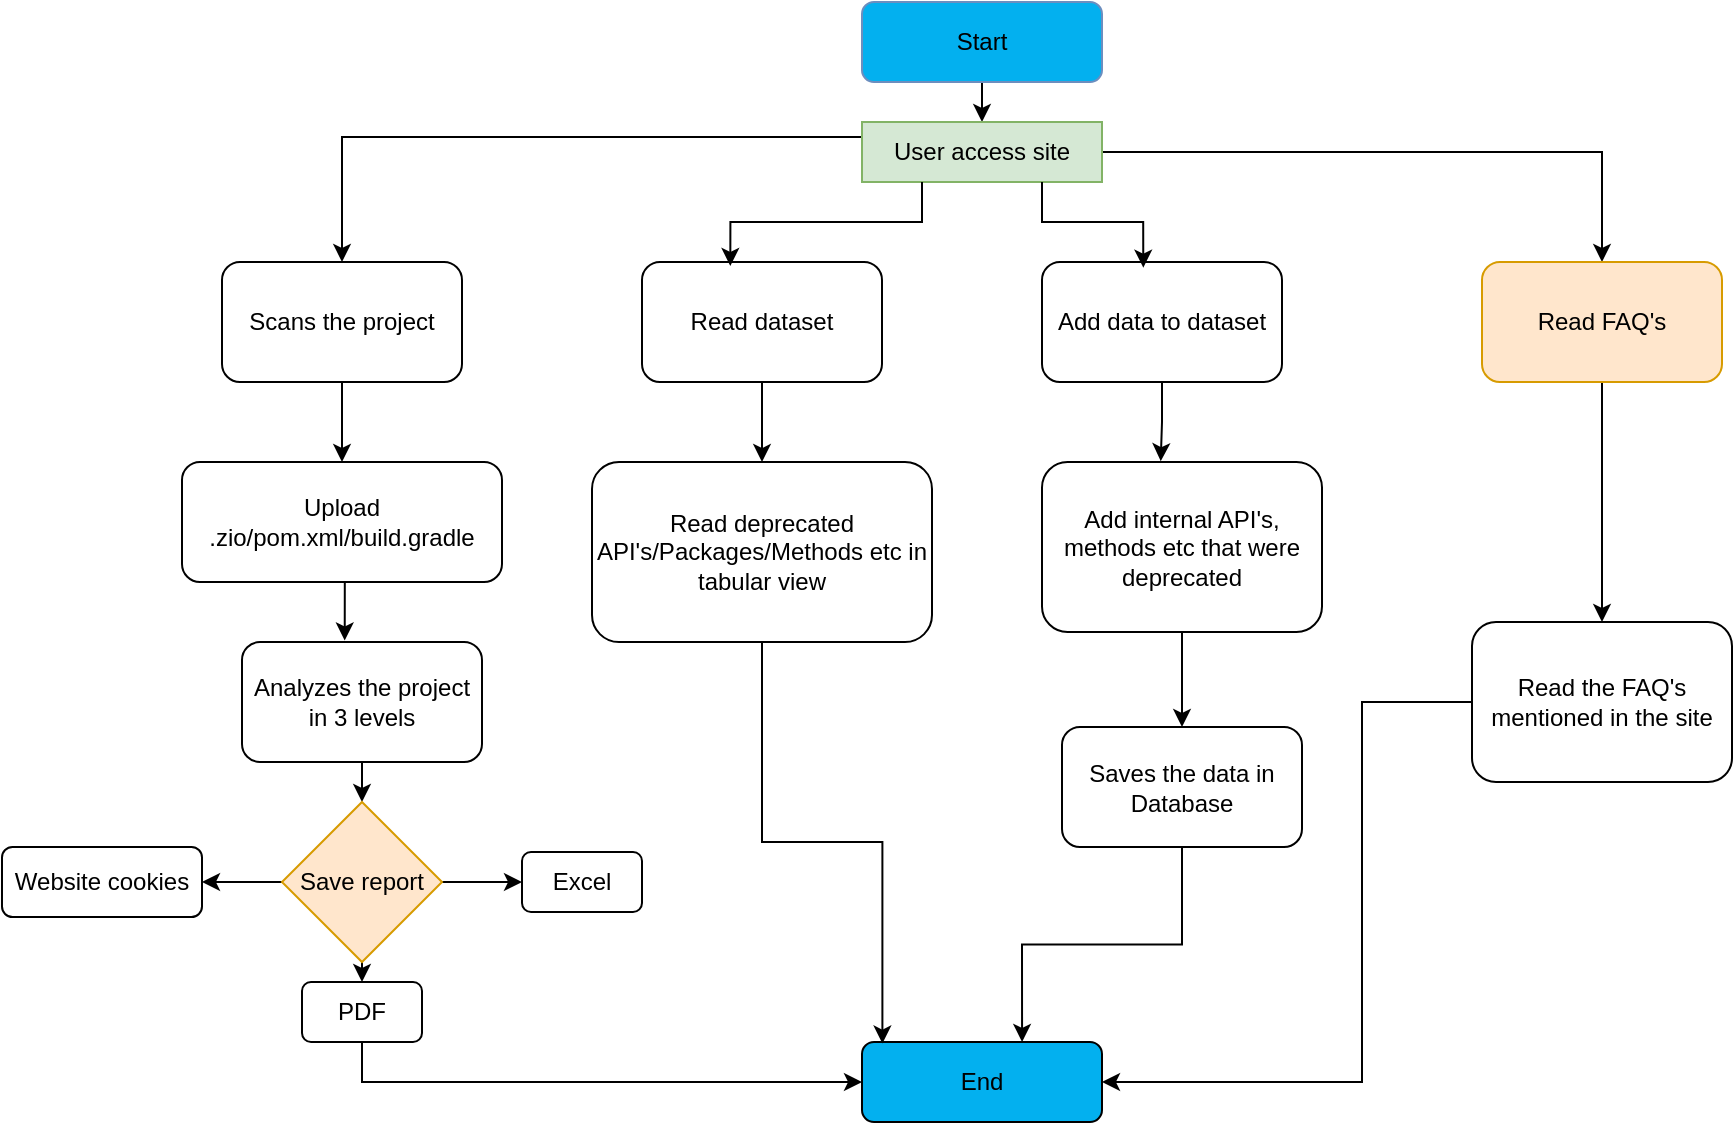 <mxfile version="24.6.5" type="github">
  <diagram id="C5RBs43oDa-KdzZeNtuy" name="Page-1">
    <mxGraphModel dx="2171" dy="569" grid="1" gridSize="10" guides="1" tooltips="1" connect="1" arrows="1" fold="1" page="1" pageScale="1" pageWidth="1169" pageHeight="827" math="0" shadow="0">
      <root>
        <mxCell id="WIyWlLk6GJQsqaUBKTNV-0" />
        <mxCell id="WIyWlLk6GJQsqaUBKTNV-1" parent="WIyWlLk6GJQsqaUBKTNV-0" />
        <mxCell id="Jqhit5c_1ASvDGuujrBs-23" style="edgeStyle=orthogonalEdgeStyle;rounded=0;orthogonalLoop=1;jettySize=auto;html=1;exitX=0.5;exitY=1;exitDx=0;exitDy=0;entryX=0.5;entryY=0;entryDx=0;entryDy=0;" edge="1" parent="WIyWlLk6GJQsqaUBKTNV-1" source="WIyWlLk6GJQsqaUBKTNV-3" target="Jqhit5c_1ASvDGuujrBs-0">
          <mxGeometry relative="1" as="geometry" />
        </mxCell>
        <mxCell id="WIyWlLk6GJQsqaUBKTNV-3" value="Start" style="rounded=1;whiteSpace=wrap;html=1;fontSize=12;glass=0;strokeWidth=1;shadow=0;fillColor=#03b0ef;strokeColor=#6c8ebf;" parent="WIyWlLk6GJQsqaUBKTNV-1" vertex="1">
          <mxGeometry x="360" y="10" width="120" height="40" as="geometry" />
        </mxCell>
        <mxCell id="WIyWlLk6GJQsqaUBKTNV-11" value="End" style="rounded=1;whiteSpace=wrap;html=1;fontSize=12;glass=0;strokeWidth=1;shadow=0;fillColor=#03b0ef;" parent="WIyWlLk6GJQsqaUBKTNV-1" vertex="1">
          <mxGeometry x="360" y="530" width="120" height="40" as="geometry" />
        </mxCell>
        <mxCell id="Jqhit5c_1ASvDGuujrBs-24" style="edgeStyle=orthogonalEdgeStyle;rounded=0;orthogonalLoop=1;jettySize=auto;html=1;exitX=0;exitY=0.25;exitDx=0;exitDy=0;entryX=0.5;entryY=0;entryDx=0;entryDy=0;" edge="1" parent="WIyWlLk6GJQsqaUBKTNV-1" source="Jqhit5c_1ASvDGuujrBs-0" target="Jqhit5c_1ASvDGuujrBs-1">
          <mxGeometry relative="1" as="geometry" />
        </mxCell>
        <mxCell id="Jqhit5c_1ASvDGuujrBs-27" style="edgeStyle=orthogonalEdgeStyle;rounded=0;orthogonalLoop=1;jettySize=auto;html=1;entryX=0.5;entryY=0;entryDx=0;entryDy=0;" edge="1" parent="WIyWlLk6GJQsqaUBKTNV-1" source="Jqhit5c_1ASvDGuujrBs-0" target="Jqhit5c_1ASvDGuujrBs-4">
          <mxGeometry relative="1" as="geometry" />
        </mxCell>
        <mxCell id="Jqhit5c_1ASvDGuujrBs-0" value="User access site" style="rounded=0;whiteSpace=wrap;html=1;fillColor=#d5e8d4;strokeColor=#82b366;" vertex="1" parent="WIyWlLk6GJQsqaUBKTNV-1">
          <mxGeometry x="360" y="70" width="120" height="30" as="geometry" />
        </mxCell>
        <mxCell id="Jqhit5c_1ASvDGuujrBs-21" style="edgeStyle=orthogonalEdgeStyle;rounded=0;orthogonalLoop=1;jettySize=auto;html=1;exitX=0.5;exitY=1;exitDx=0;exitDy=0;" edge="1" parent="WIyWlLk6GJQsqaUBKTNV-1" source="Jqhit5c_1ASvDGuujrBs-1" target="Jqhit5c_1ASvDGuujrBs-5">
          <mxGeometry relative="1" as="geometry" />
        </mxCell>
        <mxCell id="Jqhit5c_1ASvDGuujrBs-1" value="Scans the project" style="rounded=1;whiteSpace=wrap;html=1;" vertex="1" parent="WIyWlLk6GJQsqaUBKTNV-1">
          <mxGeometry x="40" y="140" width="120" height="60" as="geometry" />
        </mxCell>
        <mxCell id="Jqhit5c_1ASvDGuujrBs-29" style="edgeStyle=orthogonalEdgeStyle;rounded=0;orthogonalLoop=1;jettySize=auto;html=1;exitX=0.5;exitY=1;exitDx=0;exitDy=0;entryX=0.5;entryY=0;entryDx=0;entryDy=0;" edge="1" parent="WIyWlLk6GJQsqaUBKTNV-1" source="Jqhit5c_1ASvDGuujrBs-2" target="Jqhit5c_1ASvDGuujrBs-28">
          <mxGeometry relative="1" as="geometry" />
        </mxCell>
        <mxCell id="Jqhit5c_1ASvDGuujrBs-2" value="Read dataset" style="rounded=1;whiteSpace=wrap;html=1;" vertex="1" parent="WIyWlLk6GJQsqaUBKTNV-1">
          <mxGeometry x="250" y="140" width="120" height="60" as="geometry" />
        </mxCell>
        <mxCell id="Jqhit5c_1ASvDGuujrBs-3" value="Add data to dataset" style="rounded=1;whiteSpace=wrap;html=1;" vertex="1" parent="WIyWlLk6GJQsqaUBKTNV-1">
          <mxGeometry x="450" y="140" width="120" height="60" as="geometry" />
        </mxCell>
        <mxCell id="Jqhit5c_1ASvDGuujrBs-33" style="edgeStyle=orthogonalEdgeStyle;rounded=0;orthogonalLoop=1;jettySize=auto;html=1;entryX=0.5;entryY=0;entryDx=0;entryDy=0;" edge="1" parent="WIyWlLk6GJQsqaUBKTNV-1" source="Jqhit5c_1ASvDGuujrBs-4" target="Jqhit5c_1ASvDGuujrBs-32">
          <mxGeometry relative="1" as="geometry" />
        </mxCell>
        <mxCell id="Jqhit5c_1ASvDGuujrBs-4" value="Read FAQ&#39;s" style="rounded=1;whiteSpace=wrap;html=1;fillColor=#ffe6cc;strokeColor=#d79b00;" vertex="1" parent="WIyWlLk6GJQsqaUBKTNV-1">
          <mxGeometry x="670" y="140" width="120" height="60" as="geometry" />
        </mxCell>
        <mxCell id="Jqhit5c_1ASvDGuujrBs-5" value="Upload .zio/pom.xml/build.gradle" style="rounded=1;whiteSpace=wrap;html=1;" vertex="1" parent="WIyWlLk6GJQsqaUBKTNV-1">
          <mxGeometry x="20" y="240" width="160" height="60" as="geometry" />
        </mxCell>
        <mxCell id="Jqhit5c_1ASvDGuujrBs-19" style="edgeStyle=orthogonalEdgeStyle;rounded=0;orthogonalLoop=1;jettySize=auto;html=1;exitX=0.5;exitY=1;exitDx=0;exitDy=0;entryX=0.5;entryY=0;entryDx=0;entryDy=0;" edge="1" parent="WIyWlLk6GJQsqaUBKTNV-1" source="Jqhit5c_1ASvDGuujrBs-7" target="Jqhit5c_1ASvDGuujrBs-8">
          <mxGeometry relative="1" as="geometry" />
        </mxCell>
        <mxCell id="Jqhit5c_1ASvDGuujrBs-7" value="Analyzes the project in 3 levels" style="rounded=1;whiteSpace=wrap;html=1;" vertex="1" parent="WIyWlLk6GJQsqaUBKTNV-1">
          <mxGeometry x="50" y="330" width="120" height="60" as="geometry" />
        </mxCell>
        <mxCell id="Jqhit5c_1ASvDGuujrBs-16" style="edgeStyle=orthogonalEdgeStyle;rounded=0;orthogonalLoop=1;jettySize=auto;html=1;exitX=1;exitY=0.5;exitDx=0;exitDy=0;entryX=0;entryY=0.5;entryDx=0;entryDy=0;" edge="1" parent="WIyWlLk6GJQsqaUBKTNV-1" source="Jqhit5c_1ASvDGuujrBs-8" target="Jqhit5c_1ASvDGuujrBs-9">
          <mxGeometry relative="1" as="geometry" />
        </mxCell>
        <mxCell id="Jqhit5c_1ASvDGuujrBs-17" style="edgeStyle=orthogonalEdgeStyle;rounded=0;orthogonalLoop=1;jettySize=auto;html=1;exitX=0;exitY=0.5;exitDx=0;exitDy=0;entryX=1;entryY=0.5;entryDx=0;entryDy=0;" edge="1" parent="WIyWlLk6GJQsqaUBKTNV-1" source="Jqhit5c_1ASvDGuujrBs-8" target="Jqhit5c_1ASvDGuujrBs-11">
          <mxGeometry relative="1" as="geometry" />
        </mxCell>
        <mxCell id="Jqhit5c_1ASvDGuujrBs-18" style="edgeStyle=orthogonalEdgeStyle;rounded=0;orthogonalLoop=1;jettySize=auto;html=1;exitX=0.5;exitY=1;exitDx=0;exitDy=0;entryX=0.5;entryY=0;entryDx=0;entryDy=0;" edge="1" parent="WIyWlLk6GJQsqaUBKTNV-1" source="Jqhit5c_1ASvDGuujrBs-8" target="Jqhit5c_1ASvDGuujrBs-10">
          <mxGeometry relative="1" as="geometry" />
        </mxCell>
        <mxCell id="Jqhit5c_1ASvDGuujrBs-8" value="Save report" style="rhombus;whiteSpace=wrap;html=1;fillColor=#ffe6cc;strokeColor=#d79b00;" vertex="1" parent="WIyWlLk6GJQsqaUBKTNV-1">
          <mxGeometry x="70" y="410" width="80" height="80" as="geometry" />
        </mxCell>
        <mxCell id="Jqhit5c_1ASvDGuujrBs-9" value="Excel" style="rounded=1;whiteSpace=wrap;html=1;" vertex="1" parent="WIyWlLk6GJQsqaUBKTNV-1">
          <mxGeometry x="190" y="435" width="60" height="30" as="geometry" />
        </mxCell>
        <mxCell id="Jqhit5c_1ASvDGuujrBs-22" style="edgeStyle=orthogonalEdgeStyle;rounded=0;orthogonalLoop=1;jettySize=auto;html=1;exitX=0.5;exitY=1;exitDx=0;exitDy=0;" edge="1" parent="WIyWlLk6GJQsqaUBKTNV-1" source="Jqhit5c_1ASvDGuujrBs-10" target="WIyWlLk6GJQsqaUBKTNV-11">
          <mxGeometry relative="1" as="geometry" />
        </mxCell>
        <mxCell id="Jqhit5c_1ASvDGuujrBs-10" value="PDF" style="rounded=1;whiteSpace=wrap;html=1;" vertex="1" parent="WIyWlLk6GJQsqaUBKTNV-1">
          <mxGeometry x="80" y="500" width="60" height="30" as="geometry" />
        </mxCell>
        <mxCell id="Jqhit5c_1ASvDGuujrBs-11" value="Website cookies" style="rounded=1;whiteSpace=wrap;html=1;" vertex="1" parent="WIyWlLk6GJQsqaUBKTNV-1">
          <mxGeometry x="-70" y="432.5" width="100" height="35" as="geometry" />
        </mxCell>
        <mxCell id="Jqhit5c_1ASvDGuujrBs-20" style="edgeStyle=orthogonalEdgeStyle;rounded=0;orthogonalLoop=1;jettySize=auto;html=1;exitX=0.5;exitY=1;exitDx=0;exitDy=0;entryX=0.428;entryY=-0.013;entryDx=0;entryDy=0;entryPerimeter=0;" edge="1" parent="WIyWlLk6GJQsqaUBKTNV-1" source="Jqhit5c_1ASvDGuujrBs-5" target="Jqhit5c_1ASvDGuujrBs-7">
          <mxGeometry relative="1" as="geometry" />
        </mxCell>
        <mxCell id="Jqhit5c_1ASvDGuujrBs-25" style="edgeStyle=orthogonalEdgeStyle;rounded=0;orthogonalLoop=1;jettySize=auto;html=1;exitX=0.25;exitY=1;exitDx=0;exitDy=0;entryX=0.368;entryY=0.033;entryDx=0;entryDy=0;entryPerimeter=0;" edge="1" parent="WIyWlLk6GJQsqaUBKTNV-1" source="Jqhit5c_1ASvDGuujrBs-0" target="Jqhit5c_1ASvDGuujrBs-2">
          <mxGeometry relative="1" as="geometry" />
        </mxCell>
        <mxCell id="Jqhit5c_1ASvDGuujrBs-26" style="edgeStyle=orthogonalEdgeStyle;rounded=0;orthogonalLoop=1;jettySize=auto;html=1;exitX=0.75;exitY=1;exitDx=0;exitDy=0;entryX=0.422;entryY=0.047;entryDx=0;entryDy=0;entryPerimeter=0;" edge="1" parent="WIyWlLk6GJQsqaUBKTNV-1" source="Jqhit5c_1ASvDGuujrBs-0" target="Jqhit5c_1ASvDGuujrBs-3">
          <mxGeometry relative="1" as="geometry" />
        </mxCell>
        <mxCell id="Jqhit5c_1ASvDGuujrBs-28" value="Read deprecated API&#39;s/Packages/Methods etc in tabular view" style="rounded=1;whiteSpace=wrap;html=1;" vertex="1" parent="WIyWlLk6GJQsqaUBKTNV-1">
          <mxGeometry x="225" y="240" width="170" height="90" as="geometry" />
        </mxCell>
        <mxCell id="Jqhit5c_1ASvDGuujrBs-40" style="edgeStyle=orthogonalEdgeStyle;rounded=0;orthogonalLoop=1;jettySize=auto;html=1;entryX=0.5;entryY=0;entryDx=0;entryDy=0;" edge="1" parent="WIyWlLk6GJQsqaUBKTNV-1" source="Jqhit5c_1ASvDGuujrBs-30" target="Jqhit5c_1ASvDGuujrBs-39">
          <mxGeometry relative="1" as="geometry" />
        </mxCell>
        <mxCell id="Jqhit5c_1ASvDGuujrBs-30" value="Add internal API&#39;s, methods etc that were deprecated" style="rounded=1;whiteSpace=wrap;html=1;" vertex="1" parent="WIyWlLk6GJQsqaUBKTNV-1">
          <mxGeometry x="450" y="240" width="140" height="85" as="geometry" />
        </mxCell>
        <mxCell id="Jqhit5c_1ASvDGuujrBs-31" style="edgeStyle=orthogonalEdgeStyle;rounded=0;orthogonalLoop=1;jettySize=auto;html=1;entryX=0.424;entryY=-0.005;entryDx=0;entryDy=0;entryPerimeter=0;" edge="1" parent="WIyWlLk6GJQsqaUBKTNV-1" source="Jqhit5c_1ASvDGuujrBs-3" target="Jqhit5c_1ASvDGuujrBs-30">
          <mxGeometry relative="1" as="geometry" />
        </mxCell>
        <mxCell id="Jqhit5c_1ASvDGuujrBs-42" style="edgeStyle=orthogonalEdgeStyle;rounded=0;orthogonalLoop=1;jettySize=auto;html=1;entryX=1;entryY=0.5;entryDx=0;entryDy=0;" edge="1" parent="WIyWlLk6GJQsqaUBKTNV-1" source="Jqhit5c_1ASvDGuujrBs-32" target="WIyWlLk6GJQsqaUBKTNV-11">
          <mxGeometry relative="1" as="geometry">
            <Array as="points">
              <mxPoint x="610" y="360" />
              <mxPoint x="610" y="550" />
            </Array>
          </mxGeometry>
        </mxCell>
        <mxCell id="Jqhit5c_1ASvDGuujrBs-32" value="Read the FAQ&#39;s mentioned in the site" style="rounded=1;whiteSpace=wrap;html=1;" vertex="1" parent="WIyWlLk6GJQsqaUBKTNV-1">
          <mxGeometry x="665" y="320" width="130" height="80" as="geometry" />
        </mxCell>
        <mxCell id="Jqhit5c_1ASvDGuujrBs-38" style="edgeStyle=orthogonalEdgeStyle;rounded=0;orthogonalLoop=1;jettySize=auto;html=1;exitX=0.5;exitY=1;exitDx=0;exitDy=0;entryX=0.085;entryY=0.02;entryDx=0;entryDy=0;entryPerimeter=0;" edge="1" parent="WIyWlLk6GJQsqaUBKTNV-1" source="Jqhit5c_1ASvDGuujrBs-28" target="WIyWlLk6GJQsqaUBKTNV-11">
          <mxGeometry relative="1" as="geometry" />
        </mxCell>
        <mxCell id="Jqhit5c_1ASvDGuujrBs-39" value="Saves the data in Database" style="rounded=1;whiteSpace=wrap;html=1;" vertex="1" parent="WIyWlLk6GJQsqaUBKTNV-1">
          <mxGeometry x="460" y="372.5" width="120" height="60" as="geometry" />
        </mxCell>
        <mxCell id="Jqhit5c_1ASvDGuujrBs-41" style="edgeStyle=orthogonalEdgeStyle;rounded=0;orthogonalLoop=1;jettySize=auto;html=1;entryX=0.667;entryY=0;entryDx=0;entryDy=0;entryPerimeter=0;" edge="1" parent="WIyWlLk6GJQsqaUBKTNV-1" source="Jqhit5c_1ASvDGuujrBs-39" target="WIyWlLk6GJQsqaUBKTNV-11">
          <mxGeometry relative="1" as="geometry" />
        </mxCell>
      </root>
    </mxGraphModel>
  </diagram>
</mxfile>
